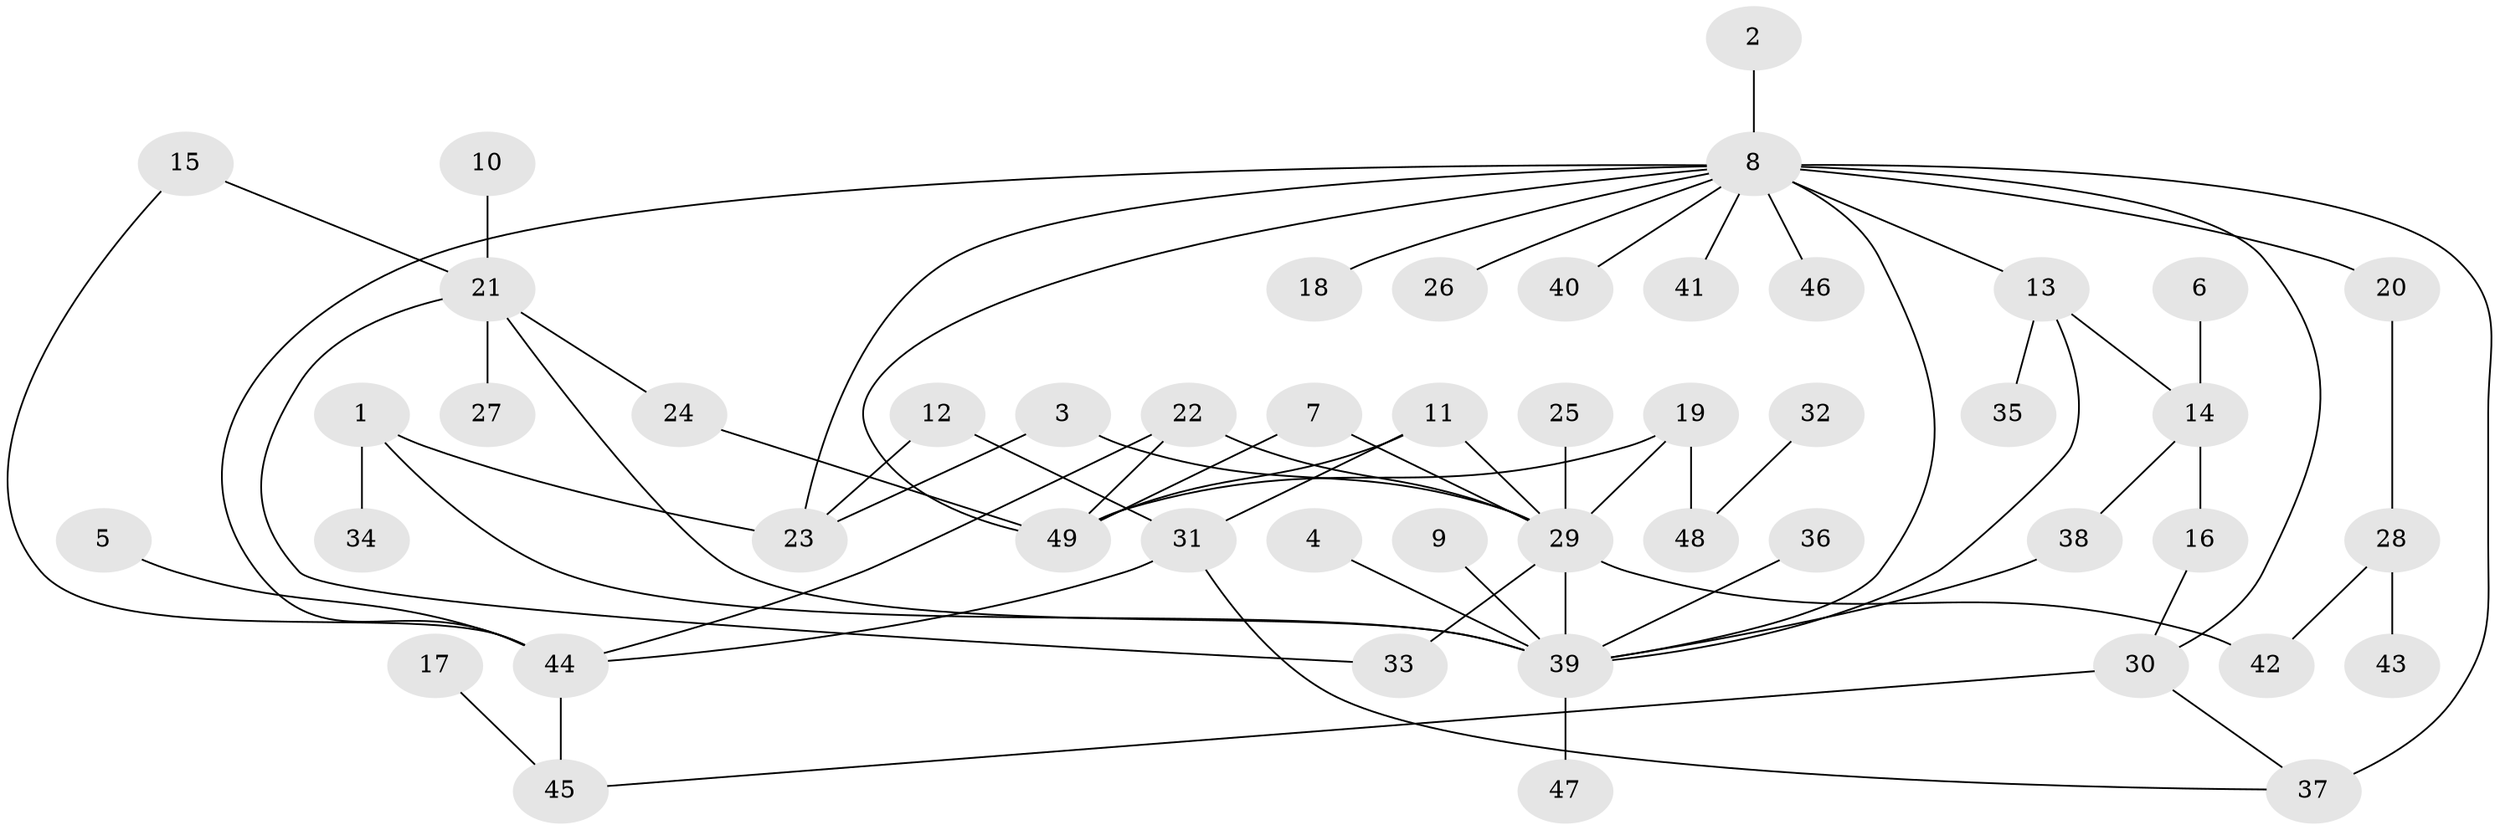 // original degree distribution, {11: 0.012987012987012988, 17: 0.012987012987012988, 4: 0.06493506493506493, 2: 0.2597402597402597, 3: 0.09090909090909091, 8: 0.012987012987012988, 10: 0.012987012987012988, 1: 0.45454545454545453, 6: 0.025974025974025976, 5: 0.03896103896103896, 7: 0.012987012987012988}
// Generated by graph-tools (version 1.1) at 2025/36/03/04/25 23:36:43]
// undirected, 49 vertices, 67 edges
graph export_dot {
  node [color=gray90,style=filled];
  1;
  2;
  3;
  4;
  5;
  6;
  7;
  8;
  9;
  10;
  11;
  12;
  13;
  14;
  15;
  16;
  17;
  18;
  19;
  20;
  21;
  22;
  23;
  24;
  25;
  26;
  27;
  28;
  29;
  30;
  31;
  32;
  33;
  34;
  35;
  36;
  37;
  38;
  39;
  40;
  41;
  42;
  43;
  44;
  45;
  46;
  47;
  48;
  49;
  1 -- 23 [weight=1.0];
  1 -- 34 [weight=1.0];
  1 -- 39 [weight=1.0];
  2 -- 8 [weight=1.0];
  3 -- 23 [weight=1.0];
  3 -- 29 [weight=1.0];
  4 -- 39 [weight=1.0];
  5 -- 44 [weight=1.0];
  6 -- 14 [weight=1.0];
  7 -- 29 [weight=1.0];
  7 -- 49 [weight=1.0];
  8 -- 13 [weight=1.0];
  8 -- 18 [weight=1.0];
  8 -- 20 [weight=1.0];
  8 -- 23 [weight=1.0];
  8 -- 26 [weight=1.0];
  8 -- 30 [weight=1.0];
  8 -- 37 [weight=2.0];
  8 -- 39 [weight=1.0];
  8 -- 40 [weight=1.0];
  8 -- 41 [weight=1.0];
  8 -- 44 [weight=1.0];
  8 -- 46 [weight=1.0];
  8 -- 49 [weight=1.0];
  9 -- 39 [weight=1.0];
  10 -- 21 [weight=1.0];
  11 -- 29 [weight=1.0];
  11 -- 31 [weight=1.0];
  11 -- 49 [weight=1.0];
  12 -- 23 [weight=1.0];
  12 -- 31 [weight=1.0];
  13 -- 14 [weight=1.0];
  13 -- 35 [weight=1.0];
  13 -- 39 [weight=1.0];
  14 -- 16 [weight=1.0];
  14 -- 38 [weight=1.0];
  15 -- 21 [weight=1.0];
  15 -- 44 [weight=1.0];
  16 -- 30 [weight=1.0];
  17 -- 45 [weight=1.0];
  19 -- 29 [weight=1.0];
  19 -- 48 [weight=1.0];
  19 -- 49 [weight=1.0];
  20 -- 28 [weight=1.0];
  21 -- 24 [weight=1.0];
  21 -- 27 [weight=1.0];
  21 -- 33 [weight=1.0];
  21 -- 39 [weight=1.0];
  22 -- 29 [weight=1.0];
  22 -- 44 [weight=1.0];
  22 -- 49 [weight=1.0];
  24 -- 49 [weight=1.0];
  25 -- 29 [weight=1.0];
  28 -- 42 [weight=1.0];
  28 -- 43 [weight=1.0];
  29 -- 33 [weight=1.0];
  29 -- 39 [weight=1.0];
  29 -- 42 [weight=1.0];
  30 -- 37 [weight=1.0];
  30 -- 45 [weight=1.0];
  31 -- 37 [weight=1.0];
  31 -- 44 [weight=1.0];
  32 -- 48 [weight=1.0];
  36 -- 39 [weight=1.0];
  38 -- 39 [weight=1.0];
  39 -- 47 [weight=1.0];
  44 -- 45 [weight=1.0];
}

